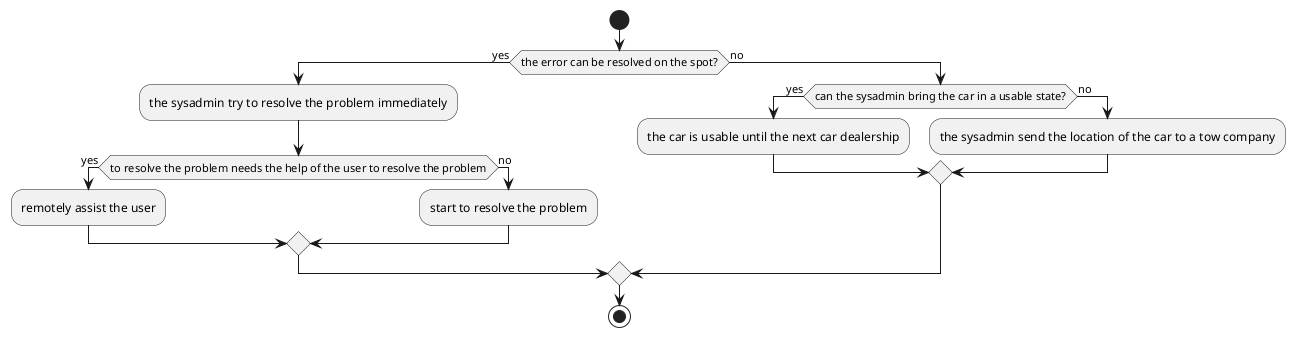@startuml
start

if (the error can be resolved on the spot?) then (yes)
  :the sysadmin try to resolve the problem immediately;
  if (to resolve the problem needs the help of the user to resolve the problem) then (yes)
  :remotely assist the user;
    else (no)
    :start to resolve the problem;
    endif
else (no)
    if (can the sysadmin bring the car in a usable state?) then (yes)
    :the car is usable until the next car dealership;
  else (no)
    :the sysadmin send the location of the car to a tow company;
  endif
endif

stop
@enduml